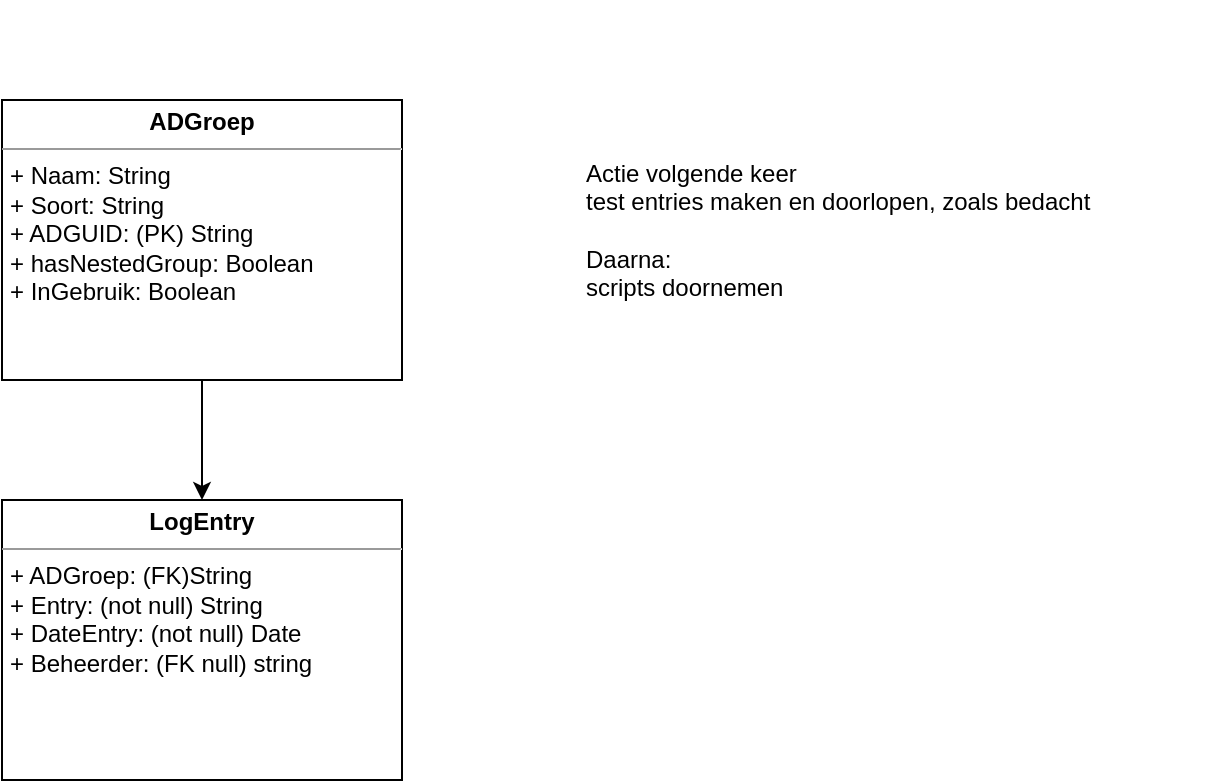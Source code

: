 <mxfile version="13.10.4" type="github">
  <diagram name="Page-1" id="c4acf3e9-155e-7222-9cf6-157b1a14988f">
    <mxGraphModel dx="1385" dy="744" grid="1" gridSize="10" guides="1" tooltips="1" connect="1" arrows="1" fold="1" page="1" pageScale="1" pageWidth="850" pageHeight="1100" background="#ffffff" math="0" shadow="0">
      <root>
        <mxCell id="0" />
        <mxCell id="1" parent="0" />
        <mxCell id="Vxyu1sf20x1cx5SzJ070-4" value="" style="edgeStyle=orthogonalEdgeStyle;rounded=0;orthogonalLoop=1;jettySize=auto;html=1;" edge="1" parent="1" source="5d2195bd80daf111-18" target="Vxyu1sf20x1cx5SzJ070-3">
          <mxGeometry relative="1" as="geometry" />
        </mxCell>
        <mxCell id="5d2195bd80daf111-18" value="&lt;p style=&quot;margin: 0px ; margin-top: 4px ; text-align: center&quot;&gt;&lt;b&gt;ADGroep&lt;/b&gt;&lt;/p&gt;&lt;hr size=&quot;1&quot;&gt;&lt;p style=&quot;margin: 0px ; margin-left: 4px&quot;&gt;+ Naam: String&lt;/p&gt;&lt;p style=&quot;margin: 0px ; margin-left: 4px&quot;&gt;+ Soort: String&lt;/p&gt;&lt;p style=&quot;margin: 0px ; margin-left: 4px&quot;&gt;+ ADGUID: (PK) String&lt;/p&gt;&lt;p style=&quot;margin: 0px ; margin-left: 4px&quot;&gt;+ hasNestedGroup: Boolean&lt;/p&gt;&lt;p style=&quot;margin: 0px ; margin-left: 4px&quot;&gt;+ InGebruik: Boolean&lt;/p&gt;&lt;p style=&quot;margin: 0px ; margin-left: 4px&quot;&gt;&lt;br&gt;&lt;/p&gt;" style="verticalAlign=top;align=left;overflow=fill;fontSize=12;fontFamily=Helvetica;html=1;rounded=0;shadow=0;comic=0;labelBackgroundColor=none;strokeWidth=1" parent="1" vertex="1">
          <mxGeometry x="40" y="160" width="200" height="140" as="geometry" />
        </mxCell>
        <mxCell id="Ypo6MmfxuH-1VGBmFB0R-1" value="Actie volgende keer&lt;br&gt;test entries maken en doorlopen, zoals bedacht&lt;br&gt;&lt;br&gt;Daarna:&lt;br&gt;scripts doornemen" style="text;html=1;strokeColor=none;fillColor=none;align=left;verticalAlign=middle;whiteSpace=wrap;rounded=0;" parent="1" vertex="1">
          <mxGeometry x="330" y="110" width="320" height="230" as="geometry" />
        </mxCell>
        <mxCell id="Vxyu1sf20x1cx5SzJ070-3" value="&lt;p style=&quot;margin: 0px ; margin-top: 4px ; text-align: center&quot;&gt;&lt;b&gt;LogEntry&lt;/b&gt;&lt;/p&gt;&lt;hr size=&quot;1&quot;&gt;&lt;p style=&quot;margin: 0px ; margin-left: 4px&quot;&gt;+ ADGroep: (FK)String&lt;/p&gt;&lt;p style=&quot;margin: 0px ; margin-left: 4px&quot;&gt;+ Entry: (not null) String&lt;/p&gt;&lt;p style=&quot;margin: 0px ; margin-left: 4px&quot;&gt;+ DateEntry: (not null) Date&lt;br&gt;+ Beheerder: (FK null) string&lt;/p&gt;&lt;p style=&quot;margin: 0px ; margin-left: 4px&quot;&gt;&lt;br&gt;&lt;/p&gt;" style="verticalAlign=top;align=left;overflow=fill;fontSize=12;fontFamily=Helvetica;html=1;rounded=0;shadow=0;comic=0;labelBackgroundColor=none;strokeWidth=1" vertex="1" parent="1">
          <mxGeometry x="40" y="360" width="200" height="140" as="geometry" />
        </mxCell>
      </root>
    </mxGraphModel>
  </diagram>
</mxfile>
